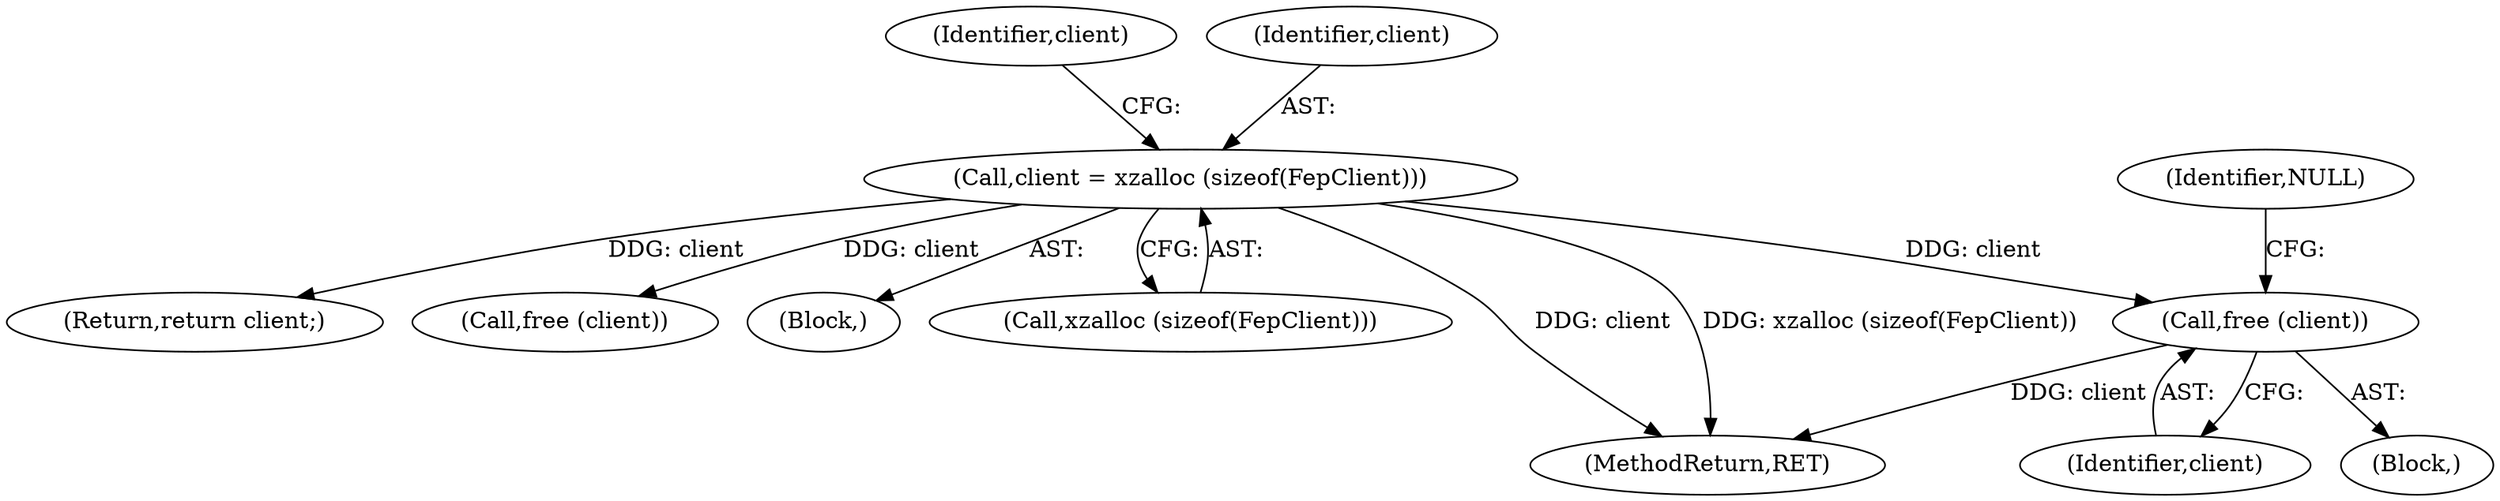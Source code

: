 digraph "0_libfep_293d9d3f_0@API" {
"1000205" [label="(Call,free (client))"];
"1000143" [label="(Call,client = xzalloc (sizeof(FepClient)))"];
"1000150" [label="(Identifier,client)"];
"1000204" [label="(Block,)"];
"1000233" [label="(Return,return client;)"];
"1000143" [label="(Call,client = xzalloc (sizeof(FepClient)))"];
"1000229" [label="(Call,free (client))"];
"1000206" [label="(Identifier,client)"];
"1000102" [label="(Block,)"];
"1000145" [label="(Call,xzalloc (sizeof(FepClient)))"];
"1000205" [label="(Call,free (client))"];
"1000235" [label="(MethodReturn,RET)"];
"1000208" [label="(Identifier,NULL)"];
"1000144" [label="(Identifier,client)"];
"1000205" -> "1000204"  [label="AST: "];
"1000205" -> "1000206"  [label="CFG: "];
"1000206" -> "1000205"  [label="AST: "];
"1000208" -> "1000205"  [label="CFG: "];
"1000205" -> "1000235"  [label="DDG: client"];
"1000143" -> "1000205"  [label="DDG: client"];
"1000143" -> "1000102"  [label="AST: "];
"1000143" -> "1000145"  [label="CFG: "];
"1000144" -> "1000143"  [label="AST: "];
"1000145" -> "1000143"  [label="AST: "];
"1000150" -> "1000143"  [label="CFG: "];
"1000143" -> "1000235"  [label="DDG: client"];
"1000143" -> "1000235"  [label="DDG: xzalloc (sizeof(FepClient))"];
"1000143" -> "1000229"  [label="DDG: client"];
"1000143" -> "1000233"  [label="DDG: client"];
}
